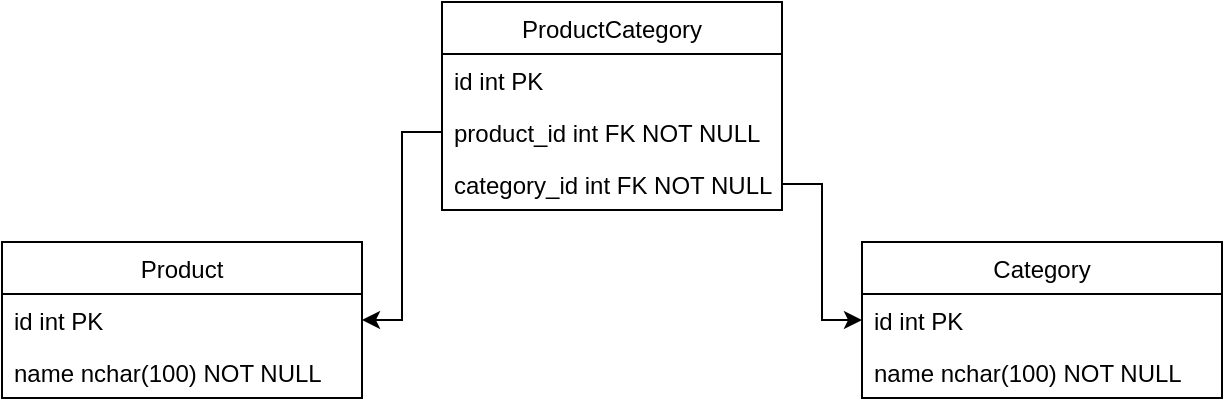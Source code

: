 <mxfile version="14.3.1" type="device"><diagram name="Page-1" id="c4acf3e9-155e-7222-9cf6-157b1a14988f"><mxGraphModel dx="1038" dy="556" grid="1" gridSize="10" guides="1" tooltips="1" connect="1" arrows="1" fold="1" page="1" pageScale="1" pageWidth="850" pageHeight="1100" background="#ffffff" math="0" shadow="0"><root><mxCell id="0"/><mxCell id="1" parent="0"/><mxCell id="UI-Y-cOk4417Caz1zHfe-39" value="Product" style="swimlane;fontStyle=0;childLayout=stackLayout;horizontal=1;startSize=26;fillColor=none;horizontalStack=0;resizeParent=1;resizeParentMax=0;resizeLast=0;collapsible=1;marginBottom=0;" vertex="1" parent="1"><mxGeometry x="90" y="400" width="180" height="78" as="geometry"/></mxCell><mxCell id="UI-Y-cOk4417Caz1zHfe-40" value="id int PK" style="text;strokeColor=none;fillColor=none;align=left;verticalAlign=top;spacingLeft=4;spacingRight=4;overflow=hidden;rotatable=0;points=[[0,0.5],[1,0.5]];portConstraint=eastwest;" vertex="1" parent="UI-Y-cOk4417Caz1zHfe-39"><mxGeometry y="26" width="180" height="26" as="geometry"/></mxCell><mxCell id="UI-Y-cOk4417Caz1zHfe-41" value="name nchar(100) NOT NULL" style="text;strokeColor=none;fillColor=none;align=left;verticalAlign=top;spacingLeft=4;spacingRight=4;overflow=hidden;rotatable=0;points=[[0,0.5],[1,0.5]];portConstraint=eastwest;" vertex="1" parent="UI-Y-cOk4417Caz1zHfe-39"><mxGeometry y="52" width="180" height="26" as="geometry"/></mxCell><mxCell id="UI-Y-cOk4417Caz1zHfe-43" value="Category" style="swimlane;fontStyle=0;childLayout=stackLayout;horizontal=1;startSize=26;fillColor=none;horizontalStack=0;resizeParent=1;resizeParentMax=0;resizeLast=0;collapsible=1;marginBottom=0;" vertex="1" parent="1"><mxGeometry x="520" y="400" width="180" height="78" as="geometry"/></mxCell><mxCell id="UI-Y-cOk4417Caz1zHfe-44" value="id int PK" style="text;strokeColor=none;fillColor=none;align=left;verticalAlign=top;spacingLeft=4;spacingRight=4;overflow=hidden;rotatable=0;points=[[0,0.5],[1,0.5]];portConstraint=eastwest;" vertex="1" parent="UI-Y-cOk4417Caz1zHfe-43"><mxGeometry y="26" width="180" height="26" as="geometry"/></mxCell><mxCell id="UI-Y-cOk4417Caz1zHfe-45" value="name nchar(100) NOT NULL" style="text;strokeColor=none;fillColor=none;align=left;verticalAlign=top;spacingLeft=4;spacingRight=4;overflow=hidden;rotatable=0;points=[[0,0.5],[1,0.5]];portConstraint=eastwest;" vertex="1" parent="UI-Y-cOk4417Caz1zHfe-43"><mxGeometry y="52" width="180" height="26" as="geometry"/></mxCell><mxCell id="UI-Y-cOk4417Caz1zHfe-46" value="ProductCategory" style="swimlane;fontStyle=0;childLayout=stackLayout;horizontal=1;startSize=26;fillColor=none;horizontalStack=0;resizeParent=1;resizeParentMax=0;resizeLast=0;collapsible=1;marginBottom=0;" vertex="1" parent="1"><mxGeometry x="310" y="280" width="170" height="104" as="geometry"/></mxCell><mxCell id="UI-Y-cOk4417Caz1zHfe-47" value="id int PK" style="text;strokeColor=none;fillColor=none;align=left;verticalAlign=top;spacingLeft=4;spacingRight=4;overflow=hidden;rotatable=0;points=[[0,0.5],[1,0.5]];portConstraint=eastwest;" vertex="1" parent="UI-Y-cOk4417Caz1zHfe-46"><mxGeometry y="26" width="170" height="26" as="geometry"/></mxCell><mxCell id="UI-Y-cOk4417Caz1zHfe-48" value="product_id int FK NOT NULL" style="text;strokeColor=none;fillColor=none;align=left;verticalAlign=top;spacingLeft=4;spacingRight=4;overflow=hidden;rotatable=0;points=[[0,0.5],[1,0.5]];portConstraint=eastwest;" vertex="1" parent="UI-Y-cOk4417Caz1zHfe-46"><mxGeometry y="52" width="170" height="26" as="geometry"/></mxCell><mxCell id="UI-Y-cOk4417Caz1zHfe-50" value="category_id int FK NOT NULL" style="text;strokeColor=none;fillColor=none;align=left;verticalAlign=top;spacingLeft=4;spacingRight=4;overflow=hidden;rotatable=0;points=[[0,0.5],[1,0.5]];portConstraint=eastwest;" vertex="1" parent="UI-Y-cOk4417Caz1zHfe-46"><mxGeometry y="78" width="170" height="26" as="geometry"/></mxCell><mxCell id="UI-Y-cOk4417Caz1zHfe-52" style="edgeStyle=orthogonalEdgeStyle;rounded=0;orthogonalLoop=1;jettySize=auto;html=1;" edge="1" parent="1" source="UI-Y-cOk4417Caz1zHfe-48" target="UI-Y-cOk4417Caz1zHfe-40"><mxGeometry relative="1" as="geometry"/></mxCell><mxCell id="UI-Y-cOk4417Caz1zHfe-53" style="edgeStyle=orthogonalEdgeStyle;rounded=0;orthogonalLoop=1;jettySize=auto;html=1;entryX=0;entryY=0.5;entryDx=0;entryDy=0;" edge="1" parent="1" source="UI-Y-cOk4417Caz1zHfe-50" target="UI-Y-cOk4417Caz1zHfe-44"><mxGeometry relative="1" as="geometry"/></mxCell></root></mxGraphModel></diagram></mxfile>